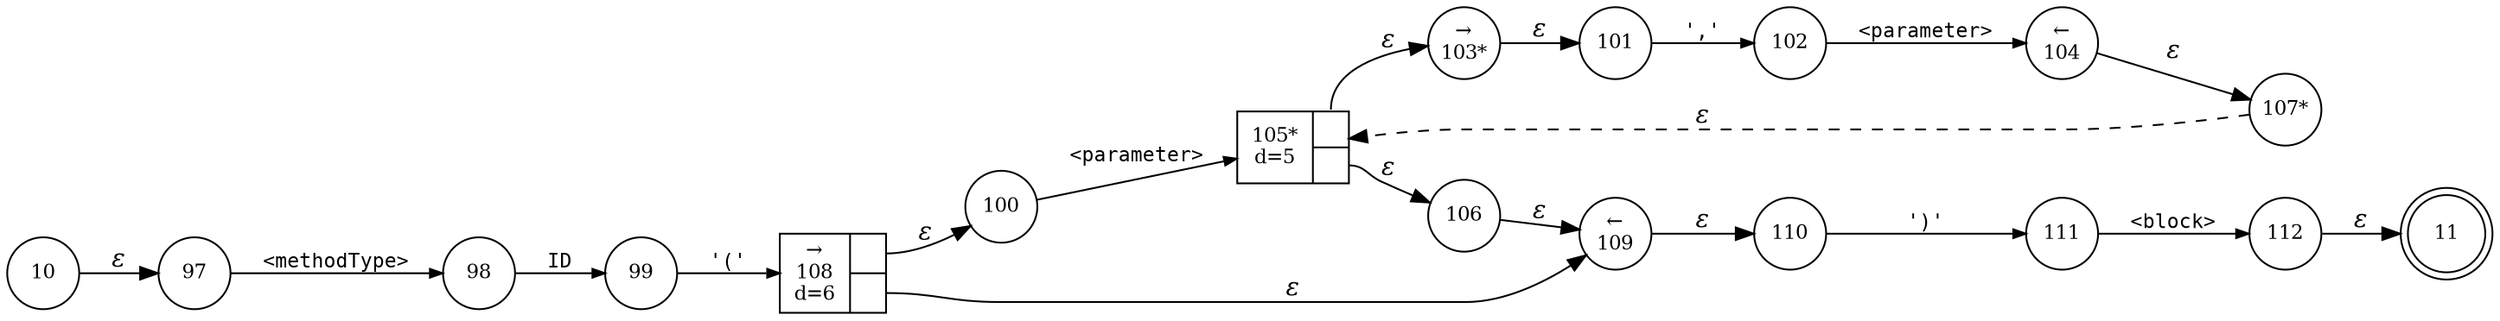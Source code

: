 digraph ATN {
rankdir=LR;
s11[fontsize=11, label="11", shape=doublecircle, fixedsize=true, width=.6];
s97[fontsize=11,label="97", shape=circle, fixedsize=true, width=.55, peripheries=1];
s98[fontsize=11,label="98", shape=circle, fixedsize=true, width=.55, peripheries=1];
s99[fontsize=11,label="99", shape=circle, fixedsize=true, width=.55, peripheries=1];
s100[fontsize=11,label="100", shape=circle, fixedsize=true, width=.55, peripheries=1];
s101[fontsize=11,label="101", shape=circle, fixedsize=true, width=.55, peripheries=1];
s102[fontsize=11,label="102", shape=circle, fixedsize=true, width=.55, peripheries=1];
s103[fontsize=11,label="&rarr;\n103*", shape=circle, fixedsize=true, width=.55, peripheries=1];
s104[fontsize=11,label="&larr;\n104", shape=circle, fixedsize=true, width=.55, peripheries=1];
s105[fontsize=11,label="{105*\nd=5|{<p0>|<p1>}}", shape=record, fixedsize=false, peripheries=1];
s10[fontsize=11,label="10", shape=circle, fixedsize=true, width=.55, peripheries=1];
s106[fontsize=11,label="106", shape=circle, fixedsize=true, width=.55, peripheries=1];
s107[fontsize=11,label="107*", shape=circle, fixedsize=true, width=.55, peripheries=1];
s108[fontsize=11,label="{&rarr;\n108\nd=6|{<p0>|<p1>}}", shape=record, fixedsize=false, peripheries=1];
s109[fontsize=11,label="&larr;\n109", shape=circle, fixedsize=true, width=.55, peripheries=1];
s110[fontsize=11,label="110", shape=circle, fixedsize=true, width=.55, peripheries=1];
s111[fontsize=11,label="111", shape=circle, fixedsize=true, width=.55, peripheries=1];
s112[fontsize=11,label="112", shape=circle, fixedsize=true, width=.55, peripheries=1];
s10 -> s97 [fontname="Times-Italic", label="&epsilon;"];
s97 -> s98 [fontsize=11, fontname="Courier", arrowsize=.7, label = "<methodType>", arrowhead = normal];
s98 -> s99 [fontsize=11, fontname="Courier", arrowsize=.7, label = "ID", arrowhead = normal];
s99 -> s108 [fontsize=11, fontname="Courier", arrowsize=.7, label = "'('", arrowhead = normal];
s108:p0 -> s100 [fontname="Times-Italic", label="&epsilon;"];
s108:p1 -> s109 [fontname="Times-Italic", label="&epsilon;"];
s100 -> s105 [fontsize=11, fontname="Courier", arrowsize=.7, label = "<parameter>", arrowhead = normal];
s109 -> s110 [fontname="Times-Italic", label="&epsilon;"];
s105:p0 -> s103 [fontname="Times-Italic", label="&epsilon;"];
s105:p1 -> s106 [fontname="Times-Italic", label="&epsilon;"];
s110 -> s111 [fontsize=11, fontname="Courier", arrowsize=.7, label = "')'", arrowhead = normal];
s103 -> s101 [fontname="Times-Italic", label="&epsilon;"];
s106 -> s109 [fontname="Times-Italic", label="&epsilon;"];
s111 -> s112 [fontsize=11, fontname="Courier", arrowsize=.7, label = "<block>", arrowhead = normal];
s101 -> s102 [fontsize=11, fontname="Courier", arrowsize=.7, label = "','", arrowhead = normal];
s112 -> s11 [fontname="Times-Italic", label="&epsilon;"];
s102 -> s104 [fontsize=11, fontname="Courier", arrowsize=.7, label = "<parameter>", arrowhead = normal];
s104 -> s107 [fontname="Times-Italic", label="&epsilon;"];
s107 -> s105 [fontname="Times-Italic", label="&epsilon;", style="dashed"];
}